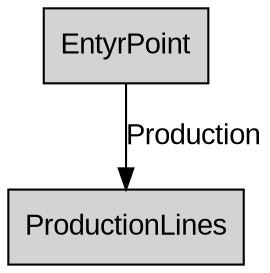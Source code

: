 ﻿/* no self links */

Digraph {
    graph [ dpi = 600 ]; 
    labelloc="t";
    labeljust=left;
    fontname="arial"

    rankdir=TB
    node [shape=box,style=filled, fontname = "arial"];
    edge [fontname = "arial"];

    EntyrPoint -> ProductionLines[label="Production"];
}

